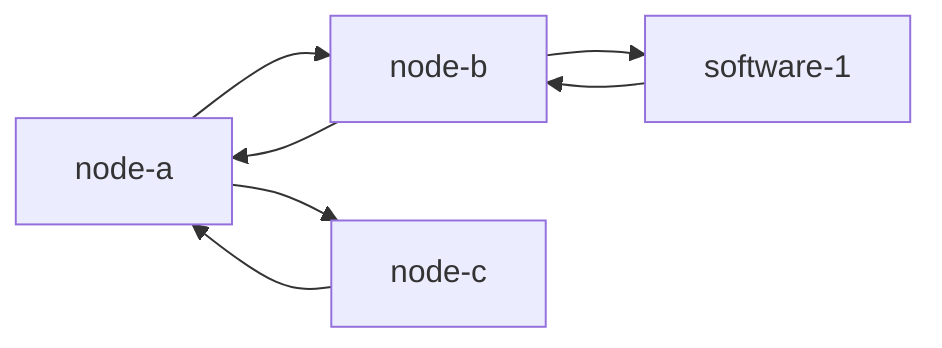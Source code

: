 %% 200000
flowchart LR
	node-a[node-a]
	node-b[node-b]
	node-c[node-c]
	software-1[software-1]
	node-a --> node-b
	node-a --> node-c
	node-b --> software-1
	node-b --> node-a
	node-c --> node-a
	software-1 --> node-b